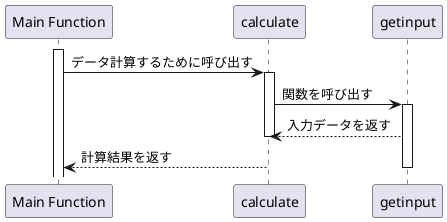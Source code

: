 @startuml
participant "Main Function"
participant calculate
participant getinput

activate "Main Function"
"Main Function" -> calculate: データ計算するために呼び出す
activate calculate
calculate -> getinput: 関数を呼び出す
activate getinput
getinput --> calculate: 入力データを返す
deactivate calculate
calculate --> "Main Function": 計算結果を返す
deactivate getinput
@enduml